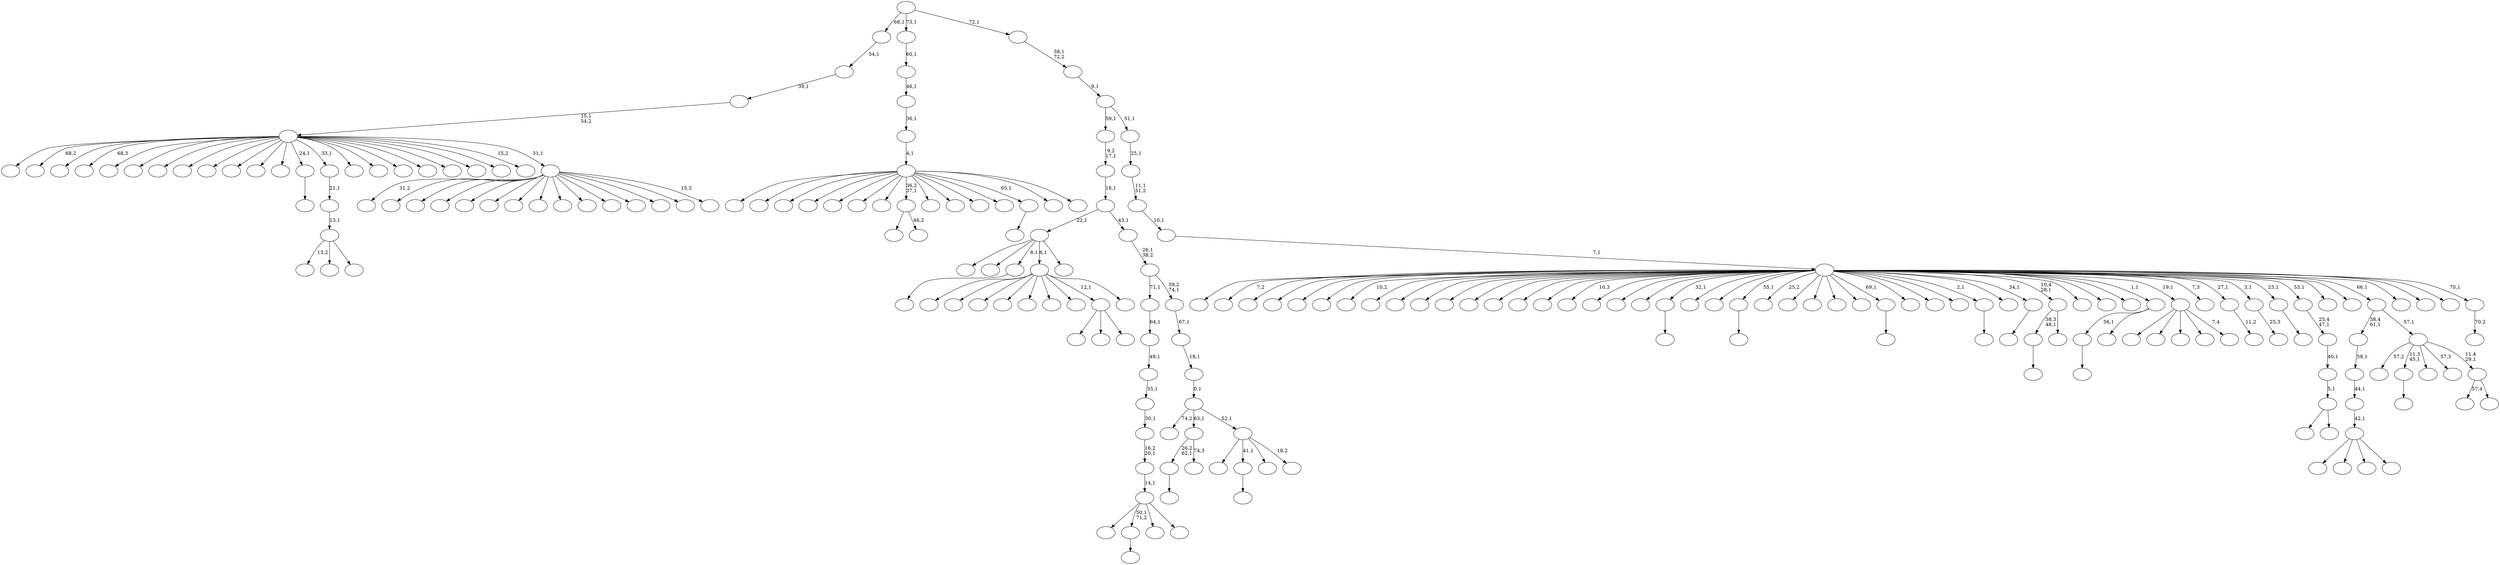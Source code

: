 digraph T {
	225 [label=""]
	224 [label=""]
	223 [label=""]
	222 [label=""]
	221 [label=""]
	220 [label=""]
	219 [label=""]
	218 [label=""]
	217 [label=""]
	216 [label=""]
	215 [label=""]
	214 [label=""]
	213 [label=""]
	212 [label=""]
	211 [label=""]
	210 [label=""]
	209 [label=""]
	208 [label=""]
	207 [label=""]
	206 [label=""]
	205 [label=""]
	204 [label=""]
	203 [label=""]
	202 [label=""]
	201 [label=""]
	200 [label=""]
	199 [label=""]
	198 [label=""]
	197 [label=""]
	196 [label=""]
	195 [label=""]
	194 [label=""]
	193 [label=""]
	192 [label=""]
	191 [label=""]
	190 [label=""]
	189 [label=""]
	188 [label=""]
	187 [label=""]
	186 [label=""]
	185 [label=""]
	184 [label=""]
	183 [label=""]
	182 [label=""]
	181 [label=""]
	180 [label=""]
	179 [label=""]
	178 [label=""]
	177 [label=""]
	176 [label=""]
	175 [label=""]
	174 [label=""]
	173 [label=""]
	172 [label=""]
	171 [label=""]
	170 [label=""]
	169 [label=""]
	168 [label=""]
	167 [label=""]
	166 [label=""]
	165 [label=""]
	164 [label=""]
	163 [label=""]
	162 [label=""]
	161 [label=""]
	160 [label=""]
	159 [label=""]
	158 [label=""]
	157 [label=""]
	156 [label=""]
	155 [label=""]
	154 [label=""]
	153 [label=""]
	152 [label=""]
	151 [label=""]
	150 [label=""]
	149 [label=""]
	148 [label=""]
	147 [label=""]
	146 [label=""]
	145 [label=""]
	144 [label=""]
	143 [label=""]
	142 [label=""]
	141 [label=""]
	140 [label=""]
	139 [label=""]
	138 [label=""]
	137 [label=""]
	136 [label=""]
	135 [label=""]
	134 [label=""]
	133 [label=""]
	132 [label=""]
	131 [label=""]
	130 [label=""]
	129 [label=""]
	128 [label=""]
	127 [label=""]
	126 [label=""]
	125 [label=""]
	124 [label=""]
	123 [label=""]
	122 [label=""]
	121 [label=""]
	120 [label=""]
	119 [label=""]
	118 [label=""]
	117 [label=""]
	116 [label=""]
	115 [label=""]
	114 [label=""]
	113 [label=""]
	112 [label=""]
	111 [label=""]
	110 [label=""]
	109 [label=""]
	108 [label=""]
	107 [label=""]
	106 [label=""]
	105 [label=""]
	104 [label=""]
	103 [label=""]
	102 [label=""]
	101 [label=""]
	100 [label=""]
	99 [label=""]
	98 [label=""]
	97 [label=""]
	96 [label=""]
	95 [label=""]
	94 [label=""]
	93 [label=""]
	92 [label=""]
	91 [label=""]
	90 [label=""]
	89 [label=""]
	88 [label=""]
	87 [label=""]
	86 [label=""]
	85 [label=""]
	84 [label=""]
	83 [label=""]
	82 [label=""]
	81 [label=""]
	80 [label=""]
	79 [label=""]
	78 [label=""]
	77 [label=""]
	76 [label=""]
	75 [label=""]
	74 [label=""]
	73 [label=""]
	72 [label=""]
	71 [label=""]
	70 [label=""]
	69 [label=""]
	68 [label=""]
	67 [label=""]
	66 [label=""]
	65 [label=""]
	64 [label=""]
	63 [label=""]
	62 [label=""]
	61 [label=""]
	60 [label=""]
	59 [label=""]
	58 [label=""]
	57 [label=""]
	56 [label=""]
	55 [label=""]
	54 [label=""]
	53 [label=""]
	52 [label=""]
	51 [label=""]
	50 [label=""]
	49 [label=""]
	48 [label=""]
	47 [label=""]
	46 [label=""]
	45 [label=""]
	44 [label=""]
	43 [label=""]
	42 [label=""]
	41 [label=""]
	40 [label=""]
	39 [label=""]
	38 [label=""]
	37 [label=""]
	36 [label=""]
	35 [label=""]
	34 [label=""]
	33 [label=""]
	32 [label=""]
	31 [label=""]
	30 [label=""]
	29 [label=""]
	28 [label=""]
	27 [label=""]
	26 [label=""]
	25 [label=""]
	24 [label=""]
	23 [label=""]
	22 [label=""]
	21 [label=""]
	20 [label=""]
	19 [label=""]
	18 [label=""]
	17 [label=""]
	16 [label=""]
	15 [label=""]
	14 [label=""]
	13 [label=""]
	12 [label=""]
	11 [label=""]
	10 [label=""]
	9 [label=""]
	8 [label=""]
	7 [label=""]
	6 [label=""]
	5 [label=""]
	4 [label=""]
	3 [label=""]
	2 [label=""]
	1 [label=""]
	0 [label=""]
	184 -> 185 [label=""]
	179 -> 180 [label=""]
	175 -> 176 [label=""]
	164 -> 165 [label=""]
	159 -> 160 [label=""]
	157 -> 158 [label=""]
	144 -> 145 [label=""]
	139 -> 140 [label=""]
	128 -> 129 [label=""]
	126 -> 127 [label=""]
	124 -> 214 [label="13,2"]
	124 -> 156 [label=""]
	124 -> 125 [label=""]
	123 -> 124 [label="13,1"]
	122 -> 123 [label="21,1"]
	111 -> 112 [label=""]
	109 -> 110 [label=""]
	107 -> 111 [label="38,3\n48,1"]
	107 -> 108 [label=""]
	105 -> 106 [label=""]
	99 -> 205 [label=""]
	99 -> 170 [label=""]
	99 -> 152 [label=""]
	99 -> 100 [label=""]
	98 -> 99 [label="42,1"]
	97 -> 98 [label="44,1"]
	96 -> 97 [label="58,1"]
	92 -> 159 [label="56,1"]
	92 -> 93 [label=""]
	90 -> 144 [label="26,2\n62,1"]
	90 -> 91 [label="74,3"]
	88 -> 221 [label=""]
	88 -> 192 [label=""]
	88 -> 89 [label=""]
	86 -> 216 [label=""]
	86 -> 206 [label=""]
	86 -> 181 [label=""]
	86 -> 117 [label=""]
	86 -> 87 [label="7,4"]
	83 -> 84 [label="11,2"]
	80 -> 81 [label="25,3"]
	78 -> 79 [label=""]
	76 -> 153 [label=""]
	76 -> 77 [label=""]
	75 -> 76 [label="5,1"]
	74 -> 75 [label="40,1"]
	73 -> 74 [label="25,4\n47,1"]
	68 -> 130 [label=""]
	68 -> 69 [label="46,2"]
	65 -> 167 [label="57,4"]
	65 -> 66 [label=""]
	64 -> 190 [label="57,2"]
	64 -> 179 [label="11,3\n45,1"]
	64 -> 171 [label=""]
	64 -> 113 [label="57,3"]
	64 -> 65 [label="11,4\n29,1"]
	63 -> 96 [label="38,4\n61,1"]
	63 -> 64 [label="57,1"]
	60 -> 222 [label=""]
	60 -> 209 [label=""]
	60 -> 204 [label=""]
	60 -> 198 [label=""]
	60 -> 162 [label=""]
	60 -> 141 [label=""]
	60 -> 134 [label=""]
	60 -> 88 [label="12,1"]
	60 -> 61 [label=""]
	55 -> 213 [label=""]
	55 -> 184 [label="50,1\n71,2"]
	55 -> 118 [label=""]
	55 -> 56 [label=""]
	54 -> 55 [label="14,1"]
	53 -> 54 [label="16,2\n20,1"]
	52 -> 53 [label="30,1"]
	51 -> 52 [label="35,1"]
	50 -> 51 [label="49,1"]
	49 -> 50 [label="64,1"]
	47 -> 189 [label=""]
	47 -> 172 [label=""]
	47 -> 157 [label="8,1"]
	47 -> 60 [label="6,1"]
	47 -> 48 [label=""]
	40 -> 41 [label=""]
	37 -> 149 [label=""]
	37 -> 105 [label="41,1"]
	37 -> 103 [label=""]
	37 -> 38 [label="18,2"]
	36 -> 187 [label="74,2"]
	36 -> 90 [label="63,1"]
	36 -> 37 [label="52,1"]
	35 -> 36 [label="0,1"]
	34 -> 35 [label="18,1"]
	33 -> 34 [label="67,1"]
	32 -> 49 [label="71,1"]
	32 -> 33 [label="59,2\n74,1"]
	31 -> 32 [label="26,1\n38,2"]
	30 -> 47 [label="22,1"]
	30 -> 31 [label="43,1"]
	29 -> 30 [label="16,1"]
	28 -> 29 [label="9,2\n17,1"]
	21 -> 220 [label="31,2"]
	21 -> 200 [label=""]
	21 -> 199 [label=""]
	21 -> 191 [label=""]
	21 -> 137 [label=""]
	21 -> 135 [label=""]
	21 -> 131 [label=""]
	21 -> 116 [label=""]
	21 -> 115 [label=""]
	21 -> 70 [label=""]
	21 -> 59 [label=""]
	21 -> 58 [label=""]
	21 -> 26 [label=""]
	21 -> 23 [label=""]
	21 -> 22 [label="15,3"]
	20 -> 217 [label=""]
	20 -> 215 [label="68,2"]
	20 -> 211 [label=""]
	20 -> 195 [label="68,3"]
	20 -> 182 [label=""]
	20 -> 173 [label=""]
	20 -> 169 [label=""]
	20 -> 161 [label=""]
	20 -> 150 [label=""]
	20 -> 148 [label=""]
	20 -> 146 [label=""]
	20 -> 142 [label=""]
	20 -> 126 [label="24,1"]
	20 -> 122 [label="33,1"]
	20 -> 120 [label=""]
	20 -> 119 [label=""]
	20 -> 114 [label=""]
	20 -> 82 [label=""]
	20 -> 57 [label=""]
	20 -> 45 [label=""]
	20 -> 25 [label=""]
	20 -> 24 [label="15,2"]
	20 -> 21 [label="31,1"]
	19 -> 20 [label="15,1\n54,2"]
	18 -> 19 [label="39,1"]
	17 -> 18 [label="54,1"]
	15 -> 225 [label=""]
	15 -> 208 [label=""]
	15 -> 166 [label=""]
	15 -> 151 [label=""]
	15 -> 133 [label=""]
	15 -> 101 [label=""]
	15 -> 94 [label=""]
	15 -> 68 [label="36,2\n37,1"]
	15 -> 67 [label=""]
	15 -> 46 [label=""]
	15 -> 44 [label=""]
	15 -> 43 [label=""]
	15 -> 40 [label="65,1"]
	15 -> 39 [label=""]
	15 -> 16 [label=""]
	14 -> 15 [label="4,1"]
	13 -> 14 [label="36,1"]
	12 -> 13 [label="46,1"]
	11 -> 12 [label="60,1"]
	9 -> 10 [label="70,2"]
	8 -> 224 [label=""]
	8 -> 223 [label="7,2"]
	8 -> 219 [label=""]
	8 -> 218 [label=""]
	8 -> 212 [label=""]
	8 -> 210 [label=""]
	8 -> 207 [label="10,2"]
	8 -> 203 [label=""]
	8 -> 202 [label=""]
	8 -> 201 [label=""]
	8 -> 197 [label=""]
	8 -> 196 [label=""]
	8 -> 194 [label=""]
	8 -> 193 [label=""]
	8 -> 188 [label=""]
	8 -> 186 [label="10,3"]
	8 -> 183 [label=""]
	8 -> 178 [label=""]
	8 -> 177 [label=""]
	8 -> 175 [label="32,1"]
	8 -> 174 [label=""]
	8 -> 168 [label=""]
	8 -> 164 [label="55,1"]
	8 -> 163 [label="25,2"]
	8 -> 155 [label=""]
	8 -> 154 [label=""]
	8 -> 147 [label=""]
	8 -> 143 [label=""]
	8 -> 139 [label="69,1"]
	8 -> 138 [label=""]
	8 -> 136 [label=""]
	8 -> 132 [label=""]
	8 -> 128 [label="2,1"]
	8 -> 121 [label=""]
	8 -> 109 [label="34,1"]
	8 -> 107 [label="10,4\n28,1"]
	8 -> 104 [label=""]
	8 -> 102 [label=""]
	8 -> 95 [label=""]
	8 -> 92 [label="1,1"]
	8 -> 86 [label="19,1"]
	8 -> 85 [label="7,3"]
	8 -> 83 [label="27,1"]
	8 -> 80 [label="3,1"]
	8 -> 78 [label="23,1"]
	8 -> 73 [label="53,1"]
	8 -> 72 [label=""]
	8 -> 71 [label=""]
	8 -> 63 [label="66,1"]
	8 -> 62 [label=""]
	8 -> 42 [label=""]
	8 -> 27 [label=""]
	8 -> 9 [label="70,1"]
	7 -> 8 [label="7,1"]
	6 -> 7 [label="10,1"]
	5 -> 6 [label="11,1\n51,2"]
	4 -> 5 [label="25,1"]
	3 -> 28 [label="59,1"]
	3 -> 4 [label="51,1"]
	2 -> 3 [label="9,1"]
	1 -> 2 [label="38,1\n72,2"]
	0 -> 17 [label="68,1"]
	0 -> 11 [label="73,1"]
	0 -> 1 [label="72,1"]
}
